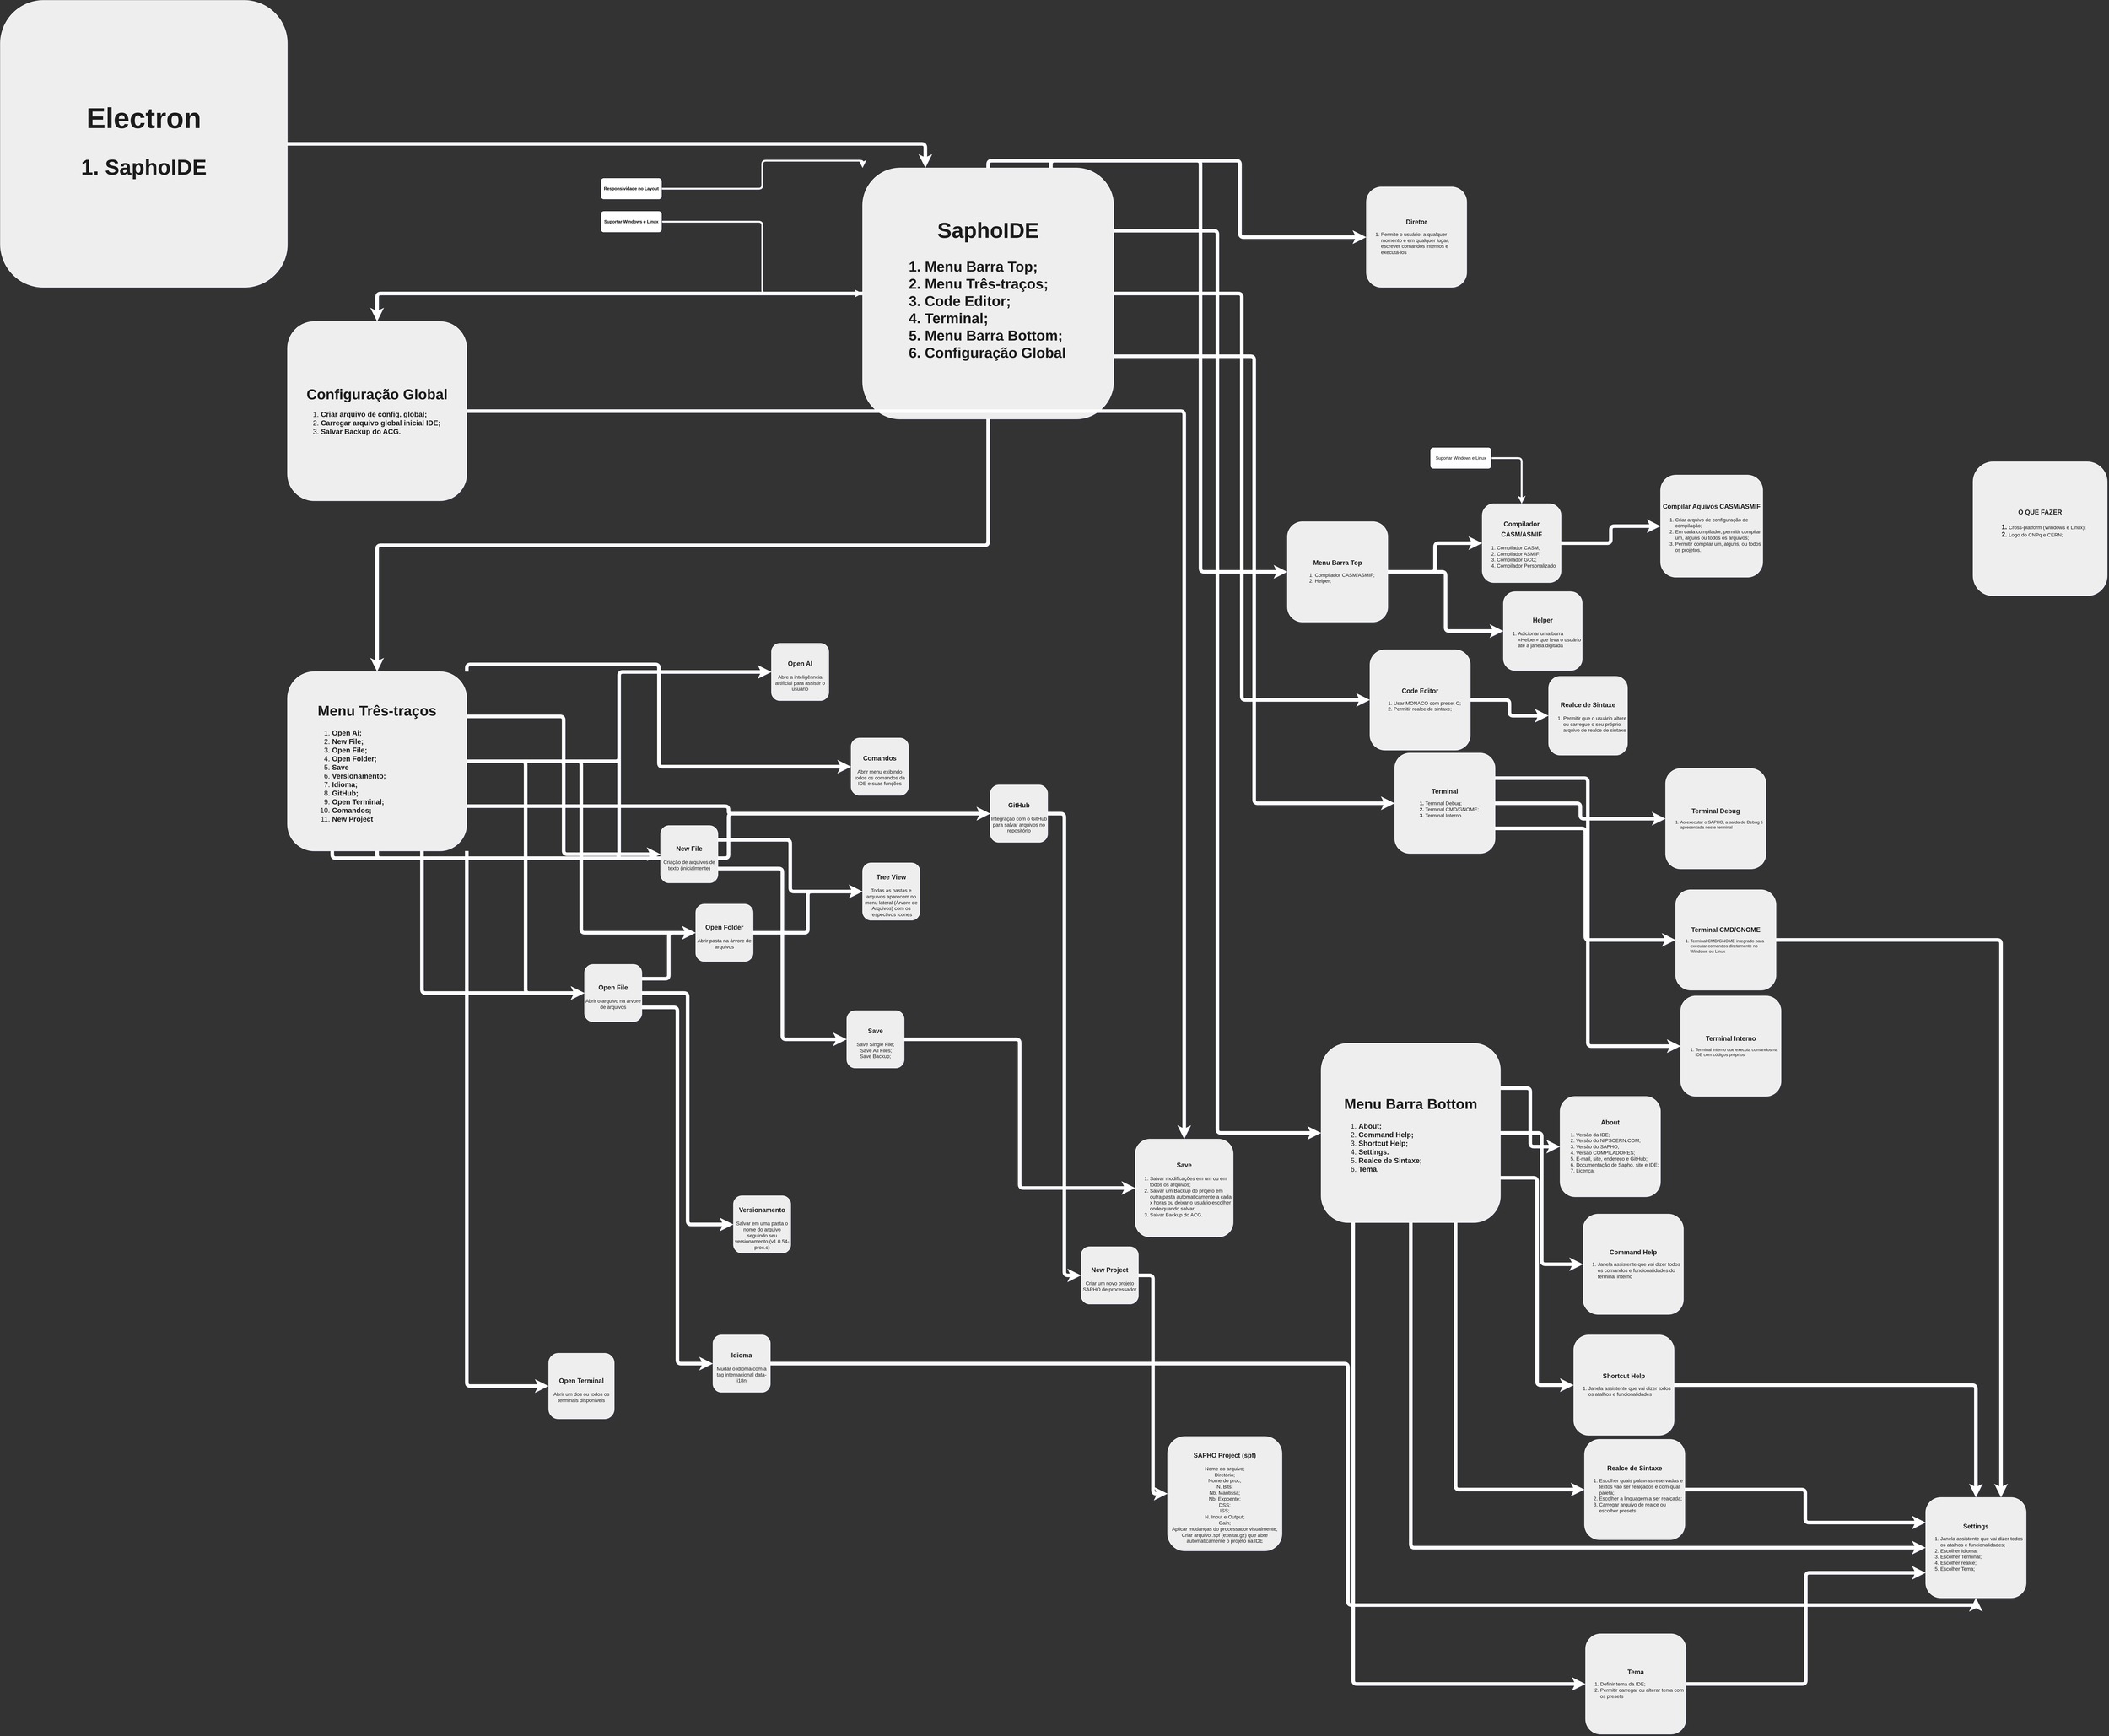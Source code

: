 <mxfile version="24.5.4" type="device">
  <diagram name="Page-1" id="b91fa0-4r-KIM6ygSlS2">
    <mxGraphModel dx="3760" dy="2920" grid="0" gridSize="10" guides="1" tooltips="1" connect="1" arrows="1" fold="1" page="1" pageScale="1" pageWidth="2000" pageHeight="2000" background="#333333" math="0" shadow="1">
      <root>
        <mxCell id="0" />
        <mxCell id="1" parent="0" />
        <mxCell id="cDjqPKhRoQ2kevbqQMxa-3" style="edgeStyle=orthogonalEdgeStyle;rounded=1;orthogonalLoop=1;jettySize=auto;html=1;exitX=1;exitY=0.5;exitDx=0;exitDy=0;entryX=0;entryY=0.5;entryDx=0;entryDy=0;strokeColor=#FFFFFF;strokeWidth=10;labelBackgroundColor=none;fontColor=default;" edge="1" parent="1" source="cDjqPKhRoQ2kevbqQMxa-1" target="cDjqPKhRoQ2kevbqQMxa-2">
          <mxGeometry relative="1" as="geometry" />
        </mxCell>
        <mxCell id="cDjqPKhRoQ2kevbqQMxa-1" value="&lt;h1 style=&quot;font-size: 40px;&quot;&gt;&lt;span style=&quot;background-color: initial;&quot;&gt;&lt;font style=&quot;font-size: 40px;&quot;&gt;Menu Três-traços&lt;/font&gt;&lt;/span&gt;&lt;/h1&gt;&lt;div style=&quot;font-size: 20px;&quot;&gt;&lt;ol&gt;&lt;li style=&quot;text-align: left;&quot;&gt;&lt;span style=&quot;background-color: initial;&quot;&gt;&lt;b&gt;Open Ai;&lt;/b&gt;&lt;/span&gt;&lt;/li&gt;&lt;li style=&quot;text-align: left;&quot;&gt;&lt;span style=&quot;background-color: initial;&quot;&gt;&lt;b&gt;New File;&lt;/b&gt;&lt;/span&gt;&lt;/li&gt;&lt;li style=&quot;text-align: left;&quot;&gt;&lt;span style=&quot;background-color: initial;&quot;&gt;&lt;b&gt;Open File;&lt;/b&gt;&lt;/span&gt;&lt;/li&gt;&lt;li style=&quot;text-align: left;&quot;&gt;&lt;span style=&quot;background-color: initial;&quot;&gt;&lt;b&gt;Open Folder;&lt;/b&gt;&lt;/span&gt;&lt;/li&gt;&lt;li style=&quot;text-align: left;&quot;&gt;&lt;span style=&quot;background-color: initial;&quot;&gt;&lt;b&gt;Save&lt;/b&gt;&lt;/span&gt;&lt;/li&gt;&lt;li style=&quot;text-align: left;&quot;&gt;&lt;span style=&quot;background-color: initial;&quot;&gt;&lt;b&gt;Versionamento;&lt;/b&gt;&lt;/span&gt;&lt;/li&gt;&lt;li style=&quot;text-align: left;&quot;&gt;&lt;span style=&quot;background-color: initial;&quot;&gt;&lt;b&gt;Idioma;&lt;/b&gt;&lt;/span&gt;&lt;/li&gt;&lt;li style=&quot;text-align: left;&quot;&gt;&lt;span style=&quot;background-color: initial;&quot;&gt;&lt;b&gt;GitHub;&lt;/b&gt;&lt;/span&gt;&lt;/li&gt;&lt;li style=&quot;text-align: left;&quot;&gt;&lt;span style=&quot;background-color: initial;&quot;&gt;&lt;b&gt;Open Terminal;&lt;/b&gt;&lt;/span&gt;&lt;/li&gt;&lt;li style=&quot;text-align: left;&quot;&gt;&lt;span style=&quot;background-color: initial;&quot;&gt;&lt;b&gt;Comandos;&lt;/b&gt;&lt;/span&gt;&lt;/li&gt;&lt;li style=&quot;text-align: left;&quot;&gt;&lt;span style=&quot;background-color: initial;&quot;&gt;&lt;b&gt;New Project&lt;/b&gt;&lt;/span&gt;&lt;/li&gt;&lt;/ol&gt;&lt;/div&gt;" style="whiteSpace=wrap;html=1;aspect=fixed;align=center;fillColor=#EEEEEE;strokeColor=#FFFFFF;labelBackgroundColor=none;fontColor=#1A1A1A;rounded=1;" vertex="1" parent="1">
          <mxGeometry x="-1033" y="-33" width="500" height="500" as="geometry" />
        </mxCell>
        <mxCell id="cDjqPKhRoQ2kevbqQMxa-8" style="edgeStyle=orthogonalEdgeStyle;rounded=1;orthogonalLoop=1;jettySize=auto;html=1;exitX=1;exitY=0.5;exitDx=0;exitDy=0;entryX=0;entryY=0.5;entryDx=0;entryDy=0;strokeColor=#FFFFFF;strokeWidth=10;labelBackgroundColor=none;fontColor=default;" edge="1" parent="1" source="cDjqPKhRoQ2kevbqQMxa-1" target="cDjqPKhRoQ2kevbqQMxa-6">
          <mxGeometry relative="1" as="geometry">
            <mxPoint x="350" y="797" as="sourcePoint" />
            <mxPoint x="520" y="547" as="targetPoint" />
          </mxGeometry>
        </mxCell>
        <mxCell id="cDjqPKhRoQ2kevbqQMxa-53" style="edgeStyle=orthogonalEdgeStyle;rounded=1;orthogonalLoop=1;jettySize=auto;html=1;exitX=1;exitY=0.5;exitDx=0;exitDy=0;entryX=0;entryY=0.5;entryDx=0;entryDy=0;strokeColor=#FFFFFF;strokeWidth=10;labelBackgroundColor=none;fontColor=default;" edge="1" parent="1" source="cDjqPKhRoQ2kevbqQMxa-13" target="cDjqPKhRoQ2kevbqQMxa-52">
          <mxGeometry relative="1" as="geometry" />
        </mxCell>
        <mxCell id="cDjqPKhRoQ2kevbqQMxa-12" style="edgeStyle=orthogonalEdgeStyle;rounded=1;orthogonalLoop=1;jettySize=auto;html=1;exitX=1;exitY=0.5;exitDx=0;exitDy=0;entryX=0;entryY=0.5;entryDx=0;entryDy=0;strokeColor=#FFFFFF;strokeWidth=10;labelBackgroundColor=none;fontColor=default;" edge="1" parent="1" source="cDjqPKhRoQ2kevbqQMxa-1" target="cDjqPKhRoQ2kevbqQMxa-11">
          <mxGeometry relative="1" as="geometry">
            <mxPoint x="360" y="802" as="sourcePoint" />
            <mxPoint x="530" y="712" as="targetPoint" />
          </mxGeometry>
        </mxCell>
        <mxCell id="cDjqPKhRoQ2kevbqQMxa-54" style="edgeStyle=orthogonalEdgeStyle;rounded=1;orthogonalLoop=1;jettySize=auto;html=1;exitX=1;exitY=0.5;exitDx=0;exitDy=0;entryX=0;entryY=0.5;entryDx=0;entryDy=0;strokeColor=#FFFFFF;strokeWidth=10;labelBackgroundColor=none;fontColor=default;" edge="1" parent="1" source="cDjqPKhRoQ2kevbqQMxa-13" target="cDjqPKhRoQ2kevbqQMxa-52">
          <mxGeometry relative="1" as="geometry">
            <mxPoint x="1156.333" y="820" as="targetPoint" />
          </mxGeometry>
        </mxCell>
        <mxCell id="cDjqPKhRoQ2kevbqQMxa-14" style="edgeStyle=orthogonalEdgeStyle;rounded=1;orthogonalLoop=1;jettySize=auto;html=1;exitX=1;exitY=0.5;exitDx=0;exitDy=0;entryX=0;entryY=0.5;entryDx=0;entryDy=0;strokeColor=#FFFFFF;strokeWidth=10;labelBackgroundColor=none;fontColor=default;" edge="1" parent="1" target="cDjqPKhRoQ2kevbqQMxa-13" source="cDjqPKhRoQ2kevbqQMxa-1">
          <mxGeometry relative="1" as="geometry">
            <mxPoint x="350" y="942" as="sourcePoint" />
            <mxPoint x="530" y="862" as="targetPoint" />
          </mxGeometry>
        </mxCell>
        <mxCell id="cDjqPKhRoQ2kevbqQMxa-15" value="&lt;h1&gt;&lt;span style=&quot;font-size: 18px;&quot;&gt;&lt;b&gt;Save&lt;/b&gt;&lt;/span&gt;&lt;/h1&gt;&lt;div style=&quot;&quot;&gt;&lt;div style=&quot;font-size: 14px;&quot;&gt;Save Single File;&lt;/div&gt;&lt;div style=&quot;font-size: 14px;&quot;&gt;&amp;nbsp;Save All Files;&lt;/div&gt;&lt;div style=&quot;font-size: 14px;&quot;&gt;Save Backup;&lt;/div&gt;&lt;/div&gt;" style="whiteSpace=wrap;html=1;aspect=fixed;fillColor=#EEEEEE;strokeColor=#FFFFFF;labelBackgroundColor=none;fontColor=#1A1A1A;rounded=1;" vertex="1" parent="1">
          <mxGeometry x="526" y="912" width="160" height="160" as="geometry" />
        </mxCell>
        <mxCell id="cDjqPKhRoQ2kevbqQMxa-16" style="edgeStyle=orthogonalEdgeStyle;rounded=1;orthogonalLoop=1;jettySize=auto;html=1;exitX=1;exitY=0.75;exitDx=0;exitDy=0;entryX=0;entryY=0.5;entryDx=0;entryDy=0;strokeColor=#FFFFFF;strokeWidth=10;labelBackgroundColor=none;fontColor=default;" edge="1" parent="1" target="cDjqPKhRoQ2kevbqQMxa-15" source="cDjqPKhRoQ2kevbqQMxa-6">
          <mxGeometry relative="1" as="geometry">
            <mxPoint x="350.0" y="807" as="sourcePoint" />
            <mxPoint x="530" y="1027" as="targetPoint" />
          </mxGeometry>
        </mxCell>
        <mxCell id="cDjqPKhRoQ2kevbqQMxa-17" value="&lt;h1&gt;&lt;span style=&quot;font-size: 18px;&quot;&gt;&lt;b&gt;Versionamento&lt;/b&gt;&lt;/span&gt;&lt;/h1&gt;&lt;div style=&quot;&quot;&gt;&lt;div style=&quot;font-size: 14px;&quot;&gt;Salvar em uma pasta o nome do arquivo seguindo seu versionamento (v1.0.54-proc.c)&lt;/div&gt;&lt;/div&gt;" style="whiteSpace=wrap;html=1;aspect=fixed;fillColor=#EEEEEE;strokeColor=#FFFFFF;labelBackgroundColor=none;fontColor=#1A1A1A;rounded=1;" vertex="1" parent="1">
          <mxGeometry x="210" y="1428" width="160" height="160" as="geometry" />
        </mxCell>
        <mxCell id="cDjqPKhRoQ2kevbqQMxa-18" style="edgeStyle=orthogonalEdgeStyle;rounded=1;orthogonalLoop=1;jettySize=auto;html=1;entryX=0;entryY=0.5;entryDx=0;entryDy=0;strokeColor=#FFFFFF;strokeWidth=10;labelBackgroundColor=none;fontColor=default;exitX=1;exitY=0.5;exitDx=0;exitDy=0;" edge="1" parent="1" target="cDjqPKhRoQ2kevbqQMxa-17" source="cDjqPKhRoQ2kevbqQMxa-11">
          <mxGeometry relative="1" as="geometry">
            <mxPoint x="116" y="852" as="sourcePoint" />
            <mxPoint x="540" y="1177" as="targetPoint" />
          </mxGeometry>
        </mxCell>
        <mxCell id="cDjqPKhRoQ2kevbqQMxa-19" value="&lt;h1&gt;&lt;b&gt;&lt;span style=&quot;font-size: 18px;&quot;&gt;Idioma&lt;/span&gt;&lt;/b&gt;&lt;/h1&gt;&lt;div style=&quot;&quot;&gt;&lt;div style=&quot;font-size: 14px;&quot;&gt;Mudar o idioma com a tag internacional data-i18n&lt;/div&gt;&lt;/div&gt;" style="whiteSpace=wrap;html=1;aspect=fixed;fillColor=#EEEEEE;strokeColor=#FFFFFF;labelBackgroundColor=none;fontColor=#1A1A1A;rounded=1;" vertex="1" parent="1">
          <mxGeometry x="153" y="1816" width="160" height="160" as="geometry" />
        </mxCell>
        <mxCell id="cDjqPKhRoQ2kevbqQMxa-20" style="edgeStyle=orthogonalEdgeStyle;rounded=1;orthogonalLoop=1;jettySize=auto;html=1;exitX=1;exitY=0.75;exitDx=0;exitDy=0;entryX=0;entryY=0.5;entryDx=0;entryDy=0;strokeColor=#FFFFFF;strokeWidth=10;labelBackgroundColor=none;fontColor=default;" edge="1" parent="1" target="cDjqPKhRoQ2kevbqQMxa-19" source="cDjqPKhRoQ2kevbqQMxa-11">
          <mxGeometry relative="1" as="geometry">
            <mxPoint x="360" y="992" as="sourcePoint" />
            <mxPoint x="550" y="1377" as="targetPoint" />
          </mxGeometry>
        </mxCell>
        <mxCell id="cDjqPKhRoQ2kevbqQMxa-22" style="edgeStyle=orthogonalEdgeStyle;rounded=1;orthogonalLoop=1;jettySize=auto;html=1;exitX=0.25;exitY=1;exitDx=0;exitDy=0;entryX=0;entryY=0.5;entryDx=0;entryDy=0;strokeColor=#FFFFFF;strokeWidth=10;labelBackgroundColor=none;fontColor=default;" edge="1" parent="1" target="cDjqPKhRoQ2kevbqQMxa-21" source="cDjqPKhRoQ2kevbqQMxa-1">
          <mxGeometry relative="1" as="geometry">
            <mxPoint x="360" y="982" as="sourcePoint" />
            <mxPoint x="560" y="1567" as="targetPoint" />
          </mxGeometry>
        </mxCell>
        <mxCell id="cDjqPKhRoQ2kevbqQMxa-23" value="&lt;h1&gt;&lt;b&gt;&lt;span style=&quot;font-size: 18px;&quot;&gt;Open Terminal&lt;/span&gt;&lt;/b&gt;&lt;/h1&gt;&lt;div style=&quot;&quot;&gt;&lt;div style=&quot;font-size: 14px;&quot;&gt;Abrir um dos ou todos os terminais disponíveis&lt;/div&gt;&lt;/div&gt;" style="whiteSpace=wrap;html=1;aspect=fixed;fillColor=#EEEEEE;strokeColor=#FFFFFF;labelBackgroundColor=none;fontColor=#1A1A1A;rounded=1;" vertex="1" parent="1">
          <mxGeometry x="-305" y="1867" width="183" height="183" as="geometry" />
        </mxCell>
        <mxCell id="cDjqPKhRoQ2kevbqQMxa-24" style="edgeStyle=orthogonalEdgeStyle;rounded=1;orthogonalLoop=1;jettySize=auto;html=1;entryX=0;entryY=0.5;entryDx=0;entryDy=0;strokeColor=#FFFFFF;strokeWidth=10;labelBackgroundColor=none;fontColor=default;exitX=1;exitY=1;exitDx=0;exitDy=0;" edge="1" parent="1" target="cDjqPKhRoQ2kevbqQMxa-23" source="cDjqPKhRoQ2kevbqQMxa-1">
          <mxGeometry relative="1" as="geometry">
            <mxPoint x="-878" y="137" as="sourcePoint" />
            <mxPoint x="550" y="1747" as="targetPoint" />
          </mxGeometry>
        </mxCell>
        <mxCell id="cDjqPKhRoQ2kevbqQMxa-25" value="&lt;h1&gt;&lt;b&gt;&lt;span style=&quot;font-size: 18px;&quot;&gt;Comandos&lt;/span&gt;&lt;/b&gt;&lt;/h1&gt;&lt;div style=&quot;&quot;&gt;&lt;div style=&quot;font-size: 14px;&quot;&gt;Abrir menu exibindo todos os comandos da IDE e suas funções&lt;/div&gt;&lt;/div&gt;" style="whiteSpace=wrap;html=1;aspect=fixed;fillColor=#EEEEEE;strokeColor=#FFFFFF;labelBackgroundColor=none;fontColor=#1A1A1A;rounded=1;" vertex="1" parent="1">
          <mxGeometry x="538" y="152" width="160" height="160" as="geometry" />
        </mxCell>
        <mxCell id="cDjqPKhRoQ2kevbqQMxa-26" style="edgeStyle=orthogonalEdgeStyle;rounded=1;orthogonalLoop=1;jettySize=auto;html=1;exitX=1;exitY=0;exitDx=0;exitDy=0;entryX=0;entryY=0.5;entryDx=0;entryDy=0;strokeColor=#FFFFFF;strokeWidth=10;labelBackgroundColor=none;fontColor=default;" edge="1" parent="1" target="cDjqPKhRoQ2kevbqQMxa-25" source="cDjqPKhRoQ2kevbqQMxa-1">
          <mxGeometry relative="1" as="geometry">
            <mxPoint x="360" y="1012" as="sourcePoint" />
            <mxPoint x="560" y="1967" as="targetPoint" />
          </mxGeometry>
        </mxCell>
        <mxCell id="cDjqPKhRoQ2kevbqQMxa-29" value="&lt;h1&gt;&lt;b&gt;&lt;span style=&quot;font-size: 18px;&quot;&gt;New Project&lt;/span&gt;&lt;/b&gt;&lt;/h1&gt;&lt;div style=&quot;&quot;&gt;&lt;div style=&quot;font-size: 14px;&quot;&gt;Criar um novo projeto SAPHO de processador&lt;/div&gt;&lt;/div&gt;" style="whiteSpace=wrap;html=1;aspect=fixed;fillColor=#EEEEEE;strokeColor=#FFFFFF;labelBackgroundColor=none;fontColor=#1A1A1A;rounded=1;" vertex="1" parent="1">
          <mxGeometry x="1179" y="1570" width="160" height="160" as="geometry" />
        </mxCell>
        <mxCell id="cDjqPKhRoQ2kevbqQMxa-30" style="edgeStyle=orthogonalEdgeStyle;rounded=1;orthogonalLoop=1;jettySize=auto;html=1;exitX=1;exitY=0.5;exitDx=0;exitDy=0;entryX=0;entryY=0.5;entryDx=0;entryDy=0;strokeColor=#FFFFFF;strokeWidth=10;labelBackgroundColor=none;fontColor=default;" edge="1" parent="1" target="cDjqPKhRoQ2kevbqQMxa-29" source="cDjqPKhRoQ2kevbqQMxa-21">
          <mxGeometry relative="1" as="geometry">
            <mxPoint x="343" y="975" as="sourcePoint" />
            <mxPoint x="553" y="2150" as="targetPoint" />
          </mxGeometry>
        </mxCell>
        <mxCell id="cDjqPKhRoQ2kevbqQMxa-31" value="&lt;div style=&quot;&quot;&gt;&lt;h1 style=&quot;&quot;&gt;&lt;span style=&quot;font-size: 18px;&quot;&gt;&lt;b&gt;SAPHO Project (spf)&lt;/b&gt;&lt;/span&gt;&lt;/h1&gt;&lt;div style=&quot;&quot;&gt;&lt;span style=&quot;font-size: 14px;&quot;&gt;Nome do arquivo;&lt;/span&gt;&lt;/div&gt;&lt;div style=&quot;&quot;&gt;&lt;span style=&quot;font-size: 14px;&quot;&gt;Diretório;&lt;/span&gt;&lt;/div&gt;&lt;div style=&quot;&quot;&gt;&lt;span style=&quot;font-size: 14px;&quot;&gt;Nome do proc;&lt;/span&gt;&lt;/div&gt;&lt;div style=&quot;&quot;&gt;&lt;span style=&quot;font-size: 14px;&quot;&gt;N. Bits;&lt;/span&gt;&lt;/div&gt;&lt;div style=&quot;&quot;&gt;&lt;span style=&quot;font-size: 14px;&quot;&gt;Nb. Mantissa;&lt;/span&gt;&lt;/div&gt;&lt;div style=&quot;&quot;&gt;&lt;span style=&quot;font-size: 14px;&quot;&gt;Nb. Expoente;&lt;/span&gt;&lt;/div&gt;&lt;div style=&quot;&quot;&gt;&lt;span style=&quot;font-size: 14px;&quot;&gt;DSS;&lt;/span&gt;&lt;/div&gt;&lt;div style=&quot;&quot;&gt;&lt;span style=&quot;font-size: 14px;&quot;&gt;ISS;&lt;/span&gt;&lt;/div&gt;&lt;div style=&quot;&quot;&gt;&lt;span style=&quot;font-size: 14px;&quot;&gt;N. Input e Output;&lt;/span&gt;&lt;/div&gt;&lt;div style=&quot;&quot;&gt;&lt;span style=&quot;font-size: 14px;&quot;&gt;Gain;&lt;/span&gt;&lt;/div&gt;&lt;div style=&quot;&quot;&gt;&lt;span style=&quot;font-size: 14px;&quot;&gt;Aplicar mudanças do processador visualmente;&lt;/span&gt;&lt;/div&gt;&lt;div style=&quot;&quot;&gt;&lt;span style=&quot;font-size: 14px;&quot;&gt;Criar arquivo .spf (exe/tar.gz) que abre automaticamente o projeto na IDE&lt;/span&gt;&lt;/div&gt;&lt;/div&gt;" style="whiteSpace=wrap;html=1;aspect=fixed;fillColor=#EEEEEE;strokeColor=#FFFFFF;labelBackgroundColor=none;fontColor=#1A1A1A;rounded=1;" vertex="1" parent="1">
          <mxGeometry x="1420" y="2099" width="319" height="319" as="geometry" />
        </mxCell>
        <mxCell id="cDjqPKhRoQ2kevbqQMxa-32" style="edgeStyle=orthogonalEdgeStyle;rounded=1;orthogonalLoop=1;jettySize=auto;html=1;exitX=1;exitY=0.5;exitDx=0;exitDy=0;entryX=0;entryY=0.5;entryDx=0;entryDy=0;strokeColor=#FFFFFF;strokeWidth=10;labelBackgroundColor=none;fontColor=default;" edge="1" parent="1" source="cDjqPKhRoQ2kevbqQMxa-29" target="cDjqPKhRoQ2kevbqQMxa-31">
          <mxGeometry relative="1" as="geometry">
            <mxPoint x="760" y="1031" as="sourcePoint" />
            <mxPoint x="963" y="2564" as="targetPoint" />
          </mxGeometry>
        </mxCell>
        <mxCell id="cDjqPKhRoQ2kevbqQMxa-52" value="&lt;div style=&quot;&quot;&gt;&lt;h1&gt;&lt;font style=&quot;font-size: 18px;&quot;&gt;&lt;b&gt;Tree View&lt;/b&gt;&lt;/font&gt;&lt;/h1&gt;&lt;font style=&quot;font-size: 14px;&quot;&gt;Todas as pastas e arquivos aparecem no menu lateral (Árvore de Arquivos) com os respectivos ícones&lt;/font&gt;&lt;/div&gt;" style="whiteSpace=wrap;html=1;aspect=fixed;fillColor=#EEEEEE;strokeColor=#FFFFFF;labelBackgroundColor=none;fontColor=#1A1A1A;rounded=1;" vertex="1" parent="1">
          <mxGeometry x="570" y="500" width="160" height="160" as="geometry" />
        </mxCell>
        <mxCell id="cDjqPKhRoQ2kevbqQMxa-55" style="edgeStyle=orthogonalEdgeStyle;rounded=1;orthogonalLoop=1;jettySize=auto;html=1;exitX=1;exitY=0.25;exitDx=0;exitDy=0;entryX=0;entryY=0.5;entryDx=0;entryDy=0;strokeColor=#FFFFFF;strokeWidth=10;labelBackgroundColor=none;fontColor=default;" edge="1" parent="1" source="cDjqPKhRoQ2kevbqQMxa-6" target="cDjqPKhRoQ2kevbqQMxa-52">
          <mxGeometry relative="1" as="geometry">
            <mxPoint x="715" y="887" as="sourcePoint" />
            <mxPoint x="1185" y="758" as="targetPoint" />
          </mxGeometry>
        </mxCell>
        <mxCell id="cDjqPKhRoQ2kevbqQMxa-59" value="&lt;h1 style=&quot;font-size: 18px;&quot;&gt;&lt;span style=&quot;background-color: initial;&quot;&gt;&lt;font style=&quot;font-size: 18px;&quot;&gt;Menu Barra Top&lt;/font&gt;&lt;/span&gt;&lt;/h1&gt;&lt;div style=&quot;font-size: 14px;&quot;&gt;&lt;ol&gt;&lt;li style=&quot;text-align: left;&quot;&gt;Compilador CASM/&lt;span style=&quot;background-color: initial;&quot;&gt;ASMIF;&lt;/span&gt;&lt;/li&gt;&lt;li style=&quot;text-align: left;&quot;&gt;Helper;&lt;/li&gt;&lt;/ol&gt;&lt;/div&gt;" style="whiteSpace=wrap;html=1;aspect=fixed;align=center;fillColor=#EEEEEE;strokeColor=#FFFFFF;labelBackgroundColor=none;fontColor=#1A1A1A;rounded=1;" vertex="1" parent="1">
          <mxGeometry x="1754" y="-451" width="280" height="280" as="geometry" />
        </mxCell>
        <mxCell id="cDjqPKhRoQ2kevbqQMxa-60" style="edgeStyle=orthogonalEdgeStyle;rounded=1;orthogonalLoop=1;jettySize=auto;html=1;exitX=1;exitY=0.5;exitDx=0;exitDy=0;entryX=0;entryY=0.5;entryDx=0;entryDy=0;strokeColor=#FFFFFF;strokeWidth=10;labelBackgroundColor=none;fontColor=default;" edge="1" parent="1" source="cDjqPKhRoQ2kevbqQMxa-15" target="cDjqPKhRoQ2kevbqQMxa-61">
          <mxGeometry relative="1" as="geometry">
            <mxPoint x="855" y="1160" as="sourcePoint" />
            <mxPoint x="1045" y="1570" as="targetPoint" />
          </mxGeometry>
        </mxCell>
        <mxCell id="cDjqPKhRoQ2kevbqQMxa-61" value="&lt;h1&gt;&lt;span style=&quot;font-size: 18px;&quot;&gt;&lt;b&gt;Save&lt;/b&gt;&lt;/span&gt;&lt;/h1&gt;&lt;div style=&quot;&quot;&gt;&lt;div style=&quot;text-align: left; font-size: 14px;&quot;&gt;&lt;ol&gt;&lt;li&gt;Salvar modificações em um ou em todos os arquivos;&lt;/li&gt;&lt;li&gt;Salvar um Backup do projeto em outra pasta automaticamente a cada x horas ou deixar o usuário escolher onde/quando salvar;&lt;/li&gt;&lt;li&gt;Salvar Backup do ACG.&lt;/li&gt;&lt;/ol&gt;&lt;/div&gt;&lt;/div&gt;" style="whiteSpace=wrap;html=1;aspect=fixed;fillColor=#EEEEEE;strokeColor=#FFFFFF;labelBackgroundColor=none;fontColor=#1A1A1A;rounded=1;" vertex="1" parent="1">
          <mxGeometry x="1330" y="1270" width="273" height="273" as="geometry" />
        </mxCell>
        <mxCell id="cDjqPKhRoQ2kevbqQMxa-62" value="&lt;h1 style=&quot;&quot;&gt;&lt;span style=&quot;background-color: initial; font-size: 18px;&quot;&gt;O QUE FAZER&lt;br&gt;&lt;div style=&quot;text-align: left;&quot;&gt;&lt;ol&gt;&lt;li&gt;&lt;span style=&quot;font-size: 14px; font-weight: 400; background-color: initial;&quot;&gt;Cross-platform (Windows e Linux);&lt;/span&gt;&lt;/li&gt;&lt;li&gt;&lt;span style=&quot;font-size: 14px; font-weight: 400; background-color: initial;&quot;&gt;Logo do CNPq e CERN;&lt;/span&gt;&lt;/li&gt;&lt;/ol&gt;&lt;/div&gt;&lt;/span&gt;&lt;/h1&gt;&lt;div style=&quot;text-align: left;&quot;&gt;&lt;span style=&quot;font-size: 14px; font-weight: 400;&quot;&gt;&lt;br&gt;&lt;/span&gt;&lt;/div&gt;&lt;div&gt;&lt;span style=&quot;font-size: 14px; font-weight: 400;&quot;&gt;&lt;br&gt;&lt;/span&gt;&lt;/div&gt;" style="whiteSpace=wrap;html=1;aspect=fixed;align=center;fillColor=#EEEEEE;strokeColor=#FFFFFF;labelBackgroundColor=none;fontColor=#1A1A1A;rounded=1;" vertex="1" parent="1">
          <mxGeometry x="3665" y="-618" width="374" height="374" as="geometry" />
        </mxCell>
        <mxCell id="cDjqPKhRoQ2kevbqQMxa-64" value="&lt;h1 style=&quot;&quot;&gt;&lt;font style=&quot;font-size: 60px;&quot;&gt;SaphoIDE&lt;/font&gt;&lt;/h1&gt;&lt;h2 style=&quot;font-size: 14px;&quot;&gt;&lt;div style=&quot;text-align: left; font-size: 40px;&quot;&gt;&lt;ol&gt;&lt;li&gt;&lt;span style=&quot;background-color: initial;&quot;&gt;Menu Barra Top;&lt;/span&gt;&lt;/li&gt;&lt;li&gt;&lt;span style=&quot;background-color: initial;&quot;&gt;Menu Três-traços;&lt;/span&gt;&lt;/li&gt;&lt;li&gt;&lt;span style=&quot;background-color: initial;&quot;&gt;Code Editor;&lt;/span&gt;&lt;/li&gt;&lt;li&gt;&lt;span style=&quot;background-color: initial;&quot;&gt;Terminal;&lt;/span&gt;&lt;/li&gt;&lt;li&gt;&lt;span style=&quot;background-color: initial;&quot;&gt;Menu Barra Bottom;&lt;/span&gt;&lt;/li&gt;&lt;li&gt;&lt;span style=&quot;background-color: initial;&quot;&gt;Configuração Globa&lt;/span&gt;&lt;span style=&quot;background-color: initial;&quot;&gt;l&lt;/span&gt;&lt;/li&gt;&lt;/ol&gt;&lt;/div&gt;&lt;/h2&gt;" style="whiteSpace=wrap;html=1;aspect=fixed;align=center;fillColor=#EEEEEE;strokeColor=#FFFFFF;labelBackgroundColor=none;fontColor=#1A1A1A;rounded=1;" vertex="1" parent="1">
          <mxGeometry x="570" y="-1437" width="700" height="700" as="geometry" />
        </mxCell>
        <mxCell id="cDjqPKhRoQ2kevbqQMxa-65" style="edgeStyle=orthogonalEdgeStyle;rounded=1;orthogonalLoop=1;jettySize=auto;html=1;exitX=0.5;exitY=1;exitDx=0;exitDy=0;strokeColor=#FFFFFF;strokeWidth=10;labelBackgroundColor=none;fontColor=default;entryX=0.5;entryY=0;entryDx=0;entryDy=0;" edge="1" parent="1" source="cDjqPKhRoQ2kevbqQMxa-64" target="cDjqPKhRoQ2kevbqQMxa-1">
          <mxGeometry relative="1" as="geometry">
            <mxPoint x="177" y="629.43" as="sourcePoint" />
            <mxPoint x="442" y="452" as="targetPoint" />
          </mxGeometry>
        </mxCell>
        <mxCell id="cDjqPKhRoQ2kevbqQMxa-66" style="edgeStyle=orthogonalEdgeStyle;rounded=1;orthogonalLoop=1;jettySize=auto;html=1;exitX=0.75;exitY=0;exitDx=0;exitDy=0;strokeColor=#FFFFFF;strokeWidth=10;labelBackgroundColor=none;fontColor=default;entryX=0;entryY=0.5;entryDx=0;entryDy=0;" edge="1" parent="1" source="cDjqPKhRoQ2kevbqQMxa-64" target="cDjqPKhRoQ2kevbqQMxa-59">
          <mxGeometry relative="1" as="geometry">
            <mxPoint x="778" y="190" as="sourcePoint" />
            <mxPoint x="588" y="487" as="targetPoint" />
          </mxGeometry>
        </mxCell>
        <mxCell id="cDjqPKhRoQ2kevbqQMxa-67" value="&lt;h1 style=&quot;font-size: 18px;&quot;&gt;Code Editor&lt;/h1&gt;&lt;div style=&quot;text-align: left; font-size: 14px;&quot;&gt;&lt;ol&gt;&lt;li&gt;Usar MONACO com preset C;&lt;/li&gt;&lt;li&gt;Permitir realce de sintaxe;&lt;/li&gt;&lt;/ol&gt;&lt;/div&gt;" style="whiteSpace=wrap;html=1;aspect=fixed;align=center;fillColor=#EEEEEE;strokeColor=#FFFFFF;labelBackgroundColor=none;fontColor=#1A1A1A;rounded=1;" vertex="1" parent="1">
          <mxGeometry x="1984" y="-94" width="280" height="280" as="geometry" />
        </mxCell>
        <mxCell id="cDjqPKhRoQ2kevbqQMxa-68" value="&lt;h1 style=&quot;font-size: 18px;&quot;&gt;Terminal&lt;/h1&gt;&lt;h2 style=&quot;text-align: left; font-size: 14px;&quot;&gt;&lt;ol&gt;&lt;li&gt;&lt;span style=&quot;font-weight: normal;&quot;&gt;Terminal Debug;&lt;/span&gt;&lt;/li&gt;&lt;li&gt;&lt;span style=&quot;font-weight: normal;&quot;&gt;Terminal CMD/GNOME;&lt;/span&gt;&lt;/li&gt;&lt;li&gt;&lt;span style=&quot;font-weight: normal;&quot;&gt;Terminal Interno.&lt;/span&gt;&lt;/li&gt;&lt;/ol&gt;&lt;/h2&gt;" style="whiteSpace=wrap;html=1;aspect=fixed;align=center;fillColor=#EEEEEE;strokeColor=#FFFFFF;labelBackgroundColor=none;fontColor=#1A1A1A;rounded=1;" vertex="1" parent="1">
          <mxGeometry x="2053" y="194" width="280" height="280" as="geometry" />
        </mxCell>
        <mxCell id="cDjqPKhRoQ2kevbqQMxa-69" value="&lt;h1 style=&quot;font-size: 40px;&quot;&gt;&lt;font style=&quot;font-size: 40px;&quot;&gt;Menu Barra Bottom&lt;/font&gt;&lt;/h1&gt;&lt;div style=&quot;font-size: 20px;&quot;&gt;&lt;div style=&quot;text-align: left;&quot;&gt;&lt;ol&gt;&lt;li&gt;&lt;span style=&quot;background-color: initial;&quot;&gt;&lt;b&gt;About;&lt;/b&gt;&lt;/span&gt;&lt;/li&gt;&lt;li&gt;&lt;span style=&quot;background-color: initial;&quot;&gt;&lt;b&gt;Command Help;&lt;/b&gt;&lt;/span&gt;&lt;/li&gt;&lt;li&gt;&lt;span style=&quot;background-color: initial;&quot;&gt;&lt;b&gt;Shortcut Help;&lt;/b&gt;&lt;/span&gt;&lt;/li&gt;&lt;li&gt;&lt;span style=&quot;background-color: initial;&quot;&gt;&lt;b&gt;Settings.&lt;/b&gt;&lt;/span&gt;&lt;/li&gt;&lt;li&gt;&lt;span style=&quot;background-color: initial;&quot;&gt;&lt;b&gt;Realce de Sintaxe;&lt;/b&gt;&lt;/span&gt;&lt;/li&gt;&lt;li&gt;&lt;span style=&quot;background-color: initial;&quot;&gt;&lt;b&gt;Tema.&lt;/b&gt;&lt;/span&gt;&lt;/li&gt;&lt;/ol&gt;&lt;/div&gt;&lt;/div&gt;" style="whiteSpace=wrap;html=1;aspect=fixed;align=center;fillColor=#EEEEEE;strokeColor=#FFFFFF;labelBackgroundColor=none;fontColor=#1A1A1A;rounded=1;" vertex="1" parent="1">
          <mxGeometry x="1848" y="1003" width="500" height="500" as="geometry" />
        </mxCell>
        <mxCell id="cDjqPKhRoQ2kevbqQMxa-70" value="&lt;h1 style=&quot;font-size: 80px;&quot;&gt;&lt;font style=&quot;font-size: 80px;&quot;&gt;Electron&lt;/font&gt;&lt;/h1&gt;&lt;div style=&quot;text-align: left; font-size: 60px;&quot;&gt;&lt;b style=&quot;&quot;&gt;&lt;font style=&quot;font-size: 60px;&quot;&gt;&lt;font style=&quot;font-size: 60px;&quot;&gt;1. &lt;/font&gt;&lt;font style=&quot;font-size: 60px;&quot;&gt;SaphoIDE&lt;/font&gt;&lt;/font&gt;&lt;/b&gt;&lt;/div&gt;&lt;div style=&quot;text-align: left; font-size: 60px;&quot;&gt;&lt;font style=&quot;font-size: 60px;&quot;&gt;&lt;br&gt;&lt;/font&gt;&lt;/div&gt;" style="whiteSpace=wrap;html=1;aspect=fixed;align=center;fillColor=#EEEEEE;strokeColor=#FFFFFF;labelBackgroundColor=none;fontColor=#1A1A1A;rounded=1;" vertex="1" parent="1">
          <mxGeometry x="-1833" y="-1904" width="800" height="800" as="geometry" />
        </mxCell>
        <mxCell id="cDjqPKhRoQ2kevbqQMxa-71" style="edgeStyle=orthogonalEdgeStyle;rounded=1;orthogonalLoop=1;jettySize=auto;html=1;strokeColor=#FFFFFF;strokeWidth=10;labelBackgroundColor=none;fontColor=default;entryX=0;entryY=0.5;entryDx=0;entryDy=0;exitX=1;exitY=0.5;exitDx=0;exitDy=0;" edge="1" parent="1" source="cDjqPKhRoQ2kevbqQMxa-64" target="cDjqPKhRoQ2kevbqQMxa-67">
          <mxGeometry relative="1" as="geometry">
            <mxPoint x="655" y="-234" as="sourcePoint" />
            <mxPoint x="746" y="272" as="targetPoint" />
          </mxGeometry>
        </mxCell>
        <mxCell id="cDjqPKhRoQ2kevbqQMxa-72" style="edgeStyle=orthogonalEdgeStyle;rounded=1;orthogonalLoop=1;jettySize=auto;html=1;exitX=1;exitY=0.75;exitDx=0;exitDy=0;strokeColor=#FFFFFF;strokeWidth=10;labelBackgroundColor=none;fontColor=default;entryX=0;entryY=0.5;entryDx=0;entryDy=0;" edge="1" parent="1" source="cDjqPKhRoQ2kevbqQMxa-64" target="cDjqPKhRoQ2kevbqQMxa-68">
          <mxGeometry relative="1" as="geometry">
            <mxPoint x="626" y="243" as="sourcePoint" />
            <mxPoint x="1142" y="480" as="targetPoint" />
          </mxGeometry>
        </mxCell>
        <mxCell id="cDjqPKhRoQ2kevbqQMxa-73" style="edgeStyle=orthogonalEdgeStyle;rounded=1;orthogonalLoop=1;jettySize=auto;html=1;exitX=1;exitY=0.25;exitDx=0;exitDy=0;strokeColor=#FFFFFF;strokeWidth=10;labelBackgroundColor=none;fontColor=default;entryX=0;entryY=0.5;entryDx=0;entryDy=0;" edge="1" parent="1" source="cDjqPKhRoQ2kevbqQMxa-64" target="cDjqPKhRoQ2kevbqQMxa-69">
          <mxGeometry relative="1" as="geometry">
            <mxPoint x="626" y="243" as="sourcePoint" />
            <mxPoint x="1436" y="793" as="targetPoint" />
          </mxGeometry>
        </mxCell>
        <mxCell id="cDjqPKhRoQ2kevbqQMxa-74" style="edgeStyle=orthogonalEdgeStyle;rounded=1;orthogonalLoop=1;jettySize=auto;html=1;exitX=1;exitY=0.5;exitDx=0;exitDy=0;strokeColor=#FFFFFF;strokeWidth=10;labelBackgroundColor=none;fontColor=default;entryX=0.25;entryY=0;entryDx=0;entryDy=0;" edge="1" parent="1" source="cDjqPKhRoQ2kevbqQMxa-70" target="cDjqPKhRoQ2kevbqQMxa-64">
          <mxGeometry relative="1" as="geometry">
            <mxPoint x="-241" y="-637" as="sourcePoint" />
            <mxPoint x="979" y="-644" as="targetPoint" />
          </mxGeometry>
        </mxCell>
        <mxCell id="cDjqPKhRoQ2kevbqQMxa-75" value="" style="edgeStyle=orthogonalEdgeStyle;rounded=1;orthogonalLoop=1;jettySize=auto;html=1;exitX=1;exitY=0.5;exitDx=0;exitDy=0;entryX=0;entryY=0.5;entryDx=0;entryDy=0;strokeColor=#FFFFFF;strokeWidth=10;labelBackgroundColor=none;fontColor=default;" edge="1" parent="1" source="cDjqPKhRoQ2kevbqQMxa-1" target="cDjqPKhRoQ2kevbqQMxa-2">
          <mxGeometry relative="1" as="geometry">
            <mxPoint x="-737" y="252" as="sourcePoint" />
            <mxPoint x="1404" y="2465" as="targetPoint" />
          </mxGeometry>
        </mxCell>
        <mxCell id="cDjqPKhRoQ2kevbqQMxa-76" value="" style="edgeStyle=orthogonalEdgeStyle;rounded=1;orthogonalLoop=1;jettySize=auto;html=1;exitX=1;exitY=0.5;exitDx=0;exitDy=0;entryX=0;entryY=0.5;entryDx=0;entryDy=0;strokeColor=#FFFFFF;strokeWidth=10;labelBackgroundColor=none;fontColor=default;" edge="1" parent="1" source="cDjqPKhRoQ2kevbqQMxa-1" target="cDjqPKhRoQ2kevbqQMxa-11">
          <mxGeometry relative="1" as="geometry">
            <mxPoint x="-737" y="252" as="sourcePoint" />
            <mxPoint x="745" y="1467" as="targetPoint" />
          </mxGeometry>
        </mxCell>
        <mxCell id="cDjqPKhRoQ2kevbqQMxa-77" value="" style="edgeStyle=orthogonalEdgeStyle;rounded=1;orthogonalLoop=1;jettySize=auto;html=1;exitX=0.5;exitY=1;exitDx=0;exitDy=0;entryX=0;entryY=0.5;entryDx=0;entryDy=0;strokeColor=#FFFFFF;strokeWidth=10;labelBackgroundColor=none;fontColor=default;" edge="1" parent="1" source="cDjqPKhRoQ2kevbqQMxa-1" target="cDjqPKhRoQ2kevbqQMxa-2">
          <mxGeometry relative="1" as="geometry">
            <mxPoint x="-737" y="252" as="sourcePoint" />
            <mxPoint x="1270" y="2262" as="targetPoint" />
          </mxGeometry>
        </mxCell>
        <mxCell id="cDjqPKhRoQ2kevbqQMxa-2" value="&lt;h1&gt;&lt;font style=&quot;font-size: 18px;&quot;&gt;&lt;b&gt;Open AI&lt;/b&gt;&lt;/font&gt;&lt;/h1&gt;&lt;div style=&quot;&quot;&gt;&lt;font style=&quot;font-size: 14px;&quot;&gt;Abre a inteligênncia artificial para assistir o usuário&lt;/font&gt;&lt;/div&gt;" style="whiteSpace=wrap;html=1;aspect=fixed;fillColor=#EEEEEE;strokeColor=#FFFFFF;labelBackgroundColor=none;fontColor=#1A1A1A;rounded=1;" vertex="1" parent="1">
          <mxGeometry x="316" y="-112" width="160" height="160" as="geometry" />
        </mxCell>
        <mxCell id="cDjqPKhRoQ2kevbqQMxa-78" value="" style="edgeStyle=orthogonalEdgeStyle;rounded=1;orthogonalLoop=1;jettySize=auto;html=1;exitX=1;exitY=0.25;exitDx=0;exitDy=0;entryX=0;entryY=0.5;entryDx=0;entryDy=0;strokeColor=#FFFFFF;strokeWidth=10;labelBackgroundColor=none;fontColor=default;" edge="1" parent="1" source="cDjqPKhRoQ2kevbqQMxa-1" target="cDjqPKhRoQ2kevbqQMxa-6">
          <mxGeometry relative="1" as="geometry">
            <mxPoint x="-737" y="252" as="sourcePoint" />
            <mxPoint x="620" y="1266" as="targetPoint" />
          </mxGeometry>
        </mxCell>
        <mxCell id="cDjqPKhRoQ2kevbqQMxa-6" value="&lt;h1&gt;&lt;font style=&quot;font-size: 18px;&quot;&gt;&lt;b&gt;New File&lt;/b&gt;&lt;/font&gt;&lt;/h1&gt;&lt;div style=&quot;&quot;&gt;&lt;font style=&quot;font-size: 14px;&quot;&gt;Criação de arquivos de texto (inicialmente)&lt;/font&gt;&lt;/div&gt;" style="whiteSpace=wrap;html=1;aspect=fixed;fillColor=#EEEEEE;strokeColor=#FFFFFF;labelBackgroundColor=none;fontColor=#1A1A1A;rounded=1;" vertex="1" parent="1">
          <mxGeometry x="7" y="396" width="160" height="160" as="geometry" />
        </mxCell>
        <mxCell id="cDjqPKhRoQ2kevbqQMxa-79" value="" style="edgeStyle=orthogonalEdgeStyle;rounded=1;orthogonalLoop=1;jettySize=auto;html=1;exitX=0.75;exitY=1;exitDx=0;exitDy=0;entryX=0;entryY=0.5;entryDx=0;entryDy=0;strokeColor=#FFFFFF;strokeWidth=10;labelBackgroundColor=none;fontColor=default;" edge="1" parent="1" source="cDjqPKhRoQ2kevbqQMxa-1" target="cDjqPKhRoQ2kevbqQMxa-11">
          <mxGeometry relative="1" as="geometry">
            <mxPoint x="-737" y="252" as="sourcePoint" />
            <mxPoint x="880" y="1657" as="targetPoint" />
          </mxGeometry>
        </mxCell>
        <mxCell id="cDjqPKhRoQ2kevbqQMxa-11" value="&lt;h1&gt;&lt;font style=&quot;font-size: 18px;&quot;&gt;&lt;b&gt;Open File&lt;/b&gt;&lt;/font&gt;&lt;/h1&gt;&lt;div&gt;&lt;div style=&quot;&quot;&gt;&lt;font style=&quot;font-size: 14px;&quot;&gt;Abrir o arquivo na árvore de arquivos&lt;/font&gt;&lt;/div&gt;&lt;/div&gt;" style="whiteSpace=wrap;html=1;aspect=fixed;fillColor=#EEEEEE;strokeColor=#FFFFFF;labelBackgroundColor=none;fontColor=#1A1A1A;rounded=1;" vertex="1" parent="1">
          <mxGeometry x="-205" y="783" width="160" height="160" as="geometry" />
        </mxCell>
        <mxCell id="cDjqPKhRoQ2kevbqQMxa-80" value="" style="edgeStyle=orthogonalEdgeStyle;rounded=1;orthogonalLoop=1;jettySize=auto;html=1;exitX=1;exitY=0.75;exitDx=0;exitDy=0;entryX=0;entryY=0.5;entryDx=0;entryDy=0;strokeColor=#FFFFFF;strokeWidth=10;labelBackgroundColor=none;fontColor=default;" edge="1" parent="1" source="cDjqPKhRoQ2kevbqQMxa-1" target="cDjqPKhRoQ2kevbqQMxa-21">
          <mxGeometry relative="1" as="geometry">
            <mxPoint x="-27" y="252" as="sourcePoint" />
            <mxPoint x="1404" y="2465" as="targetPoint" />
          </mxGeometry>
        </mxCell>
        <mxCell id="cDjqPKhRoQ2kevbqQMxa-21" value="&lt;h1&gt;&lt;span style=&quot;font-size: 18px;&quot;&gt;&lt;b&gt;GitHub&lt;/b&gt;&lt;/span&gt;&lt;/h1&gt;&lt;div style=&quot;&quot;&gt;&lt;div style=&quot;font-size: 14px;&quot;&gt;Integração com o GitHub para salvar arquivos no repositório&lt;/div&gt;&lt;/div&gt;" style="whiteSpace=wrap;html=1;aspect=fixed;fillColor=#EEEEEE;strokeColor=#FFFFFF;labelBackgroundColor=none;fontColor=#1A1A1A;rounded=1;" vertex="1" parent="1">
          <mxGeometry x="926" y="283" width="160" height="160" as="geometry" />
        </mxCell>
        <mxCell id="cDjqPKhRoQ2kevbqQMxa-81" value="" style="edgeStyle=orthogonalEdgeStyle;rounded=1;orthogonalLoop=1;jettySize=auto;html=1;exitX=1;exitY=0.25;exitDx=0;exitDy=0;entryX=0;entryY=0.5;entryDx=0;entryDy=0;strokeColor=#FFFFFF;strokeWidth=10;labelBackgroundColor=none;fontColor=default;" edge="1" parent="1" source="cDjqPKhRoQ2kevbqQMxa-11" target="cDjqPKhRoQ2kevbqQMxa-13">
          <mxGeometry relative="1" as="geometry">
            <mxPoint x="177" y="755" as="sourcePoint" />
            <mxPoint x="846" y="517" as="targetPoint" />
          </mxGeometry>
        </mxCell>
        <mxCell id="cDjqPKhRoQ2kevbqQMxa-13" value="&lt;h1&gt;&lt;font style=&quot;font-size: 18px;&quot;&gt;&lt;b&gt;Open Folder&lt;/b&gt;&lt;/font&gt;&lt;/h1&gt;&lt;div style=&quot;&quot;&gt;&lt;font style=&quot;font-size: 14px;&quot;&gt;Abrir pasta na árvore de arquivos&lt;/font&gt;&lt;/div&gt;" style="whiteSpace=wrap;html=1;aspect=fixed;fillColor=#EEEEEE;strokeColor=#FFFFFF;labelBackgroundColor=none;fontColor=#1A1A1A;rounded=1;" vertex="1" parent="1">
          <mxGeometry x="105" y="615" width="160" height="160" as="geometry" />
        </mxCell>
        <mxCell id="cDjqPKhRoQ2kevbqQMxa-82" value="&lt;h1&gt;&lt;b&gt;&lt;span style=&quot;font-size: 18px;&quot;&gt;Compilador CASM/ASMIF&lt;/span&gt;&lt;/b&gt;&lt;/h1&gt;&lt;div style=&quot;text-align: left; font-size: 14px;&quot;&gt;&lt;ol&gt;&lt;li&gt;Compilador CASM;&lt;/li&gt;&lt;li&gt;Compilador ASMIF;&lt;/li&gt;&lt;li&gt;Compilador GCC;&lt;/li&gt;&lt;li&gt;Compilador Personalizado&lt;/li&gt;&lt;/ol&gt;&lt;/div&gt;" style="whiteSpace=wrap;html=1;aspect=fixed;fillColor=#EEEEEE;strokeColor=#FFFFFF;labelBackgroundColor=none;fontColor=#1A1A1A;rounded=1;" vertex="1" parent="1">
          <mxGeometry x="2297" y="-501" width="220" height="220" as="geometry" />
        </mxCell>
        <mxCell id="cDjqPKhRoQ2kevbqQMxa-83" value="" style="edgeStyle=orthogonalEdgeStyle;rounded=1;orthogonalLoop=1;jettySize=auto;html=1;exitX=1;exitY=0.5;exitDx=0;exitDy=0;entryX=0;entryY=0.5;entryDx=0;entryDy=0;strokeColor=#FFFFFF;strokeWidth=10;labelBackgroundColor=none;fontColor=default;" edge="1" parent="1" source="cDjqPKhRoQ2kevbqQMxa-59" target="cDjqPKhRoQ2kevbqQMxa-82">
          <mxGeometry relative="1" as="geometry">
            <mxPoint x="1084" y="162" as="sourcePoint" />
            <mxPoint x="2884" y="513" as="targetPoint" />
          </mxGeometry>
        </mxCell>
        <mxCell id="cDjqPKhRoQ2kevbqQMxa-88" style="edgeStyle=orthogonalEdgeStyle;rounded=1;orthogonalLoop=1;jettySize=auto;html=1;exitX=1;exitY=0.5;exitDx=0;exitDy=0;entryX=0;entryY=0.5;entryDx=0;entryDy=0;fontSize=5;strokeWidth=5;fillColor=#f5f5f5;strokeColor=#FFFFFF;shadow=0;curved=0;" edge="1" parent="1" source="cDjqPKhRoQ2kevbqQMxa-87" target="cDjqPKhRoQ2kevbqQMxa-64">
          <mxGeometry relative="1" as="geometry" />
        </mxCell>
        <mxCell id="cDjqPKhRoQ2kevbqQMxa-87" value="&lt;b&gt;Suportar Windows e Linux&lt;/b&gt;" style="rounded=1;whiteSpace=wrap;html=1;" vertex="1" parent="1">
          <mxGeometry x="-160" y="-1317" width="171" height="60" as="geometry" />
        </mxCell>
        <mxCell id="cDjqPKhRoQ2kevbqQMxa-89" style="edgeStyle=orthogonalEdgeStyle;rounded=1;orthogonalLoop=1;jettySize=auto;html=1;exitX=1;exitY=0.5;exitDx=0;exitDy=0;entryX=0.5;entryY=0;entryDx=0;entryDy=0;fontSize=5;strokeWidth=5;fillColor=#f5f5f5;strokeColor=#FFFFFF;shadow=0;curved=0;" edge="1" parent="1" source="cDjqPKhRoQ2kevbqQMxa-90" target="cDjqPKhRoQ2kevbqQMxa-82">
          <mxGeometry relative="1" as="geometry">
            <mxPoint x="2447" y="-530" as="targetPoint" />
          </mxGeometry>
        </mxCell>
        <mxCell id="cDjqPKhRoQ2kevbqQMxa-90" value="Suportar Windows e Linux" style="rounded=1;whiteSpace=wrap;html=1;" vertex="1" parent="1">
          <mxGeometry x="2152" y="-658" width="171" height="60" as="geometry" />
        </mxCell>
        <mxCell id="cDjqPKhRoQ2kevbqQMxa-92" value="&lt;h1&gt;&lt;span style=&quot;font-size: 18px;&quot;&gt;Helper&lt;/span&gt;&lt;/h1&gt;&lt;div style=&quot;text-align: left; font-size: 14px;&quot;&gt;&lt;ol&gt;&lt;li&gt;Adicionar uma barra «Helper» que leva o usuário até a janela digitada&lt;/li&gt;&lt;/ol&gt;&lt;/div&gt;" style="whiteSpace=wrap;html=1;aspect=fixed;fillColor=#EEEEEE;strokeColor=#FFFFFF;labelBackgroundColor=none;fontColor=#1A1A1A;rounded=1;" vertex="1" parent="1">
          <mxGeometry x="2356" y="-256" width="220" height="220" as="geometry" />
        </mxCell>
        <mxCell id="cDjqPKhRoQ2kevbqQMxa-93" value="" style="edgeStyle=orthogonalEdgeStyle;rounded=1;orthogonalLoop=1;jettySize=auto;html=1;exitX=1;exitY=0.5;exitDx=0;exitDy=0;entryX=0;entryY=0.5;entryDx=0;entryDy=0;strokeColor=#FFFFFF;strokeWidth=10;labelBackgroundColor=none;fontColor=default;" edge="1" parent="1" source="cDjqPKhRoQ2kevbqQMxa-59" target="cDjqPKhRoQ2kevbqQMxa-92">
          <mxGeometry relative="1" as="geometry">
            <mxPoint x="2038" y="-324" as="sourcePoint" />
            <mxPoint x="2307" y="-381" as="targetPoint" />
          </mxGeometry>
        </mxCell>
        <mxCell id="cDjqPKhRoQ2kevbqQMxa-94" value="&lt;h1 style=&quot;font-size: 18px;&quot;&gt;Diretor&lt;/h1&gt;&lt;div style=&quot;font-size: 14px;&quot;&gt;&lt;ol&gt;&lt;li style=&quot;text-align: left;&quot;&gt;Permite o usuário, a qualquer momento e em qualquer lugar, escrever comandos internos e executá-los&lt;/li&gt;&lt;/ol&gt;&lt;/div&gt;" style="whiteSpace=wrap;html=1;aspect=fixed;align=center;fillColor=#EEEEEE;strokeColor=#FFFFFF;labelBackgroundColor=none;fontColor=#1A1A1A;rounded=1;" vertex="1" parent="1">
          <mxGeometry x="1974" y="-1384" width="280" height="280" as="geometry" />
        </mxCell>
        <mxCell id="cDjqPKhRoQ2kevbqQMxa-95" style="edgeStyle=orthogonalEdgeStyle;rounded=1;orthogonalLoop=1;jettySize=auto;html=1;strokeColor=#FFFFFF;strokeWidth=10;labelBackgroundColor=none;fontColor=default;entryX=0;entryY=0.5;entryDx=0;entryDy=0;exitX=0.5;exitY=0;exitDx=0;exitDy=0;" edge="1" parent="1" source="cDjqPKhRoQ2kevbqQMxa-64" target="cDjqPKhRoQ2kevbqQMxa-94">
          <mxGeometry relative="1" as="geometry">
            <mxPoint x="409" y="-633" as="sourcePoint" />
            <mxPoint x="1758" y="-324" as="targetPoint" />
          </mxGeometry>
        </mxCell>
        <mxCell id="cDjqPKhRoQ2kevbqQMxa-96" value="&lt;h1&gt;&lt;span style=&quot;font-size: 18px;&quot;&gt;Realce de Sintaxe&lt;/span&gt;&lt;/h1&gt;&lt;div style=&quot;text-align: left; font-size: 14px;&quot;&gt;&lt;ol&gt;&lt;li&gt;Permitir que o usuário altere ou carregue o seu próprio arquivo de realce de sintaxe&lt;/li&gt;&lt;/ol&gt;&lt;/div&gt;" style="whiteSpace=wrap;html=1;aspect=fixed;fillColor=#EEEEEE;strokeColor=#FFFFFF;labelBackgroundColor=none;fontColor=#1A1A1A;rounded=1;" vertex="1" parent="1">
          <mxGeometry x="2482" y="-20" width="220" height="220" as="geometry" />
        </mxCell>
        <mxCell id="cDjqPKhRoQ2kevbqQMxa-97" value="" style="edgeStyle=orthogonalEdgeStyle;rounded=1;orthogonalLoop=1;jettySize=auto;html=1;exitX=1;exitY=0.5;exitDx=0;exitDy=0;entryX=0;entryY=0.5;entryDx=0;entryDy=0;strokeColor=#FFFFFF;strokeWidth=10;labelBackgroundColor=none;fontColor=default;" edge="1" parent="1" source="cDjqPKhRoQ2kevbqQMxa-67" target="cDjqPKhRoQ2kevbqQMxa-96">
          <mxGeometry relative="1" as="geometry">
            <mxPoint x="2200" y="-24" as="sourcePoint" />
            <mxPoint x="2528" y="164" as="targetPoint" />
          </mxGeometry>
        </mxCell>
        <mxCell id="cDjqPKhRoQ2kevbqQMxa-98" value="&lt;h1 style=&quot;font-size: 18px;&quot;&gt;Terminal Debug&lt;/h1&gt;&lt;div style=&quot;text-align: left;&quot;&gt;&lt;ol&gt;&lt;li&gt;Ao executar o SAPHO, a saída de Debug é apresentada neste terminal&lt;/li&gt;&lt;/ol&gt;&lt;/div&gt;" style="whiteSpace=wrap;html=1;aspect=fixed;align=center;fillColor=#EEEEEE;strokeColor=#FFFFFF;labelBackgroundColor=none;fontColor=#1A1A1A;rounded=1;" vertex="1" parent="1">
          <mxGeometry x="2808" y="237" width="280" height="280" as="geometry" />
        </mxCell>
        <mxCell id="cDjqPKhRoQ2kevbqQMxa-100" value="" style="edgeStyle=orthogonalEdgeStyle;rounded=1;orthogonalLoop=1;jettySize=auto;html=1;entryX=0;entryY=0.5;entryDx=0;entryDy=0;strokeColor=#FFFFFF;strokeWidth=10;labelBackgroundColor=none;fontColor=default;exitX=1;exitY=0.5;exitDx=0;exitDy=0;" edge="1" parent="1" source="cDjqPKhRoQ2kevbqQMxa-68" target="cDjqPKhRoQ2kevbqQMxa-98">
          <mxGeometry relative="1" as="geometry">
            <mxPoint x="2554" y="486" as="sourcePoint" />
            <mxPoint x="2740" y="498" as="targetPoint" />
          </mxGeometry>
        </mxCell>
        <mxCell id="cDjqPKhRoQ2kevbqQMxa-101" value="&lt;h1 style=&quot;font-size: 18px;&quot;&gt;Terminal CMD/GNOME&lt;/h1&gt;&lt;div style=&quot;text-align: left;&quot;&gt;&lt;ol&gt;&lt;li&gt;Terminal CMD/GNOME  integrado para executar comandos diretamente no Windows ou Linux&lt;/li&gt;&lt;/ol&gt;&lt;/div&gt;" style="whiteSpace=wrap;html=1;aspect=fixed;align=center;fillColor=#EEEEEE;strokeColor=#FFFFFF;labelBackgroundColor=none;fontColor=#1A1A1A;rounded=1;" vertex="1" parent="1">
          <mxGeometry x="2836" y="575" width="280" height="280" as="geometry" />
        </mxCell>
        <mxCell id="cDjqPKhRoQ2kevbqQMxa-102" value="" style="edgeStyle=orthogonalEdgeStyle;rounded=1;orthogonalLoop=1;jettySize=auto;html=1;entryX=0;entryY=0.5;entryDx=0;entryDy=0;strokeColor=#FFFFFF;strokeWidth=10;labelBackgroundColor=none;fontColor=default;exitX=1;exitY=0.75;exitDx=0;exitDy=0;" edge="1" parent="1" source="cDjqPKhRoQ2kevbqQMxa-68" target="cDjqPKhRoQ2kevbqQMxa-101">
          <mxGeometry relative="1" as="geometry">
            <mxPoint x="2404" y="417" as="sourcePoint" />
            <mxPoint x="2818" y="387" as="targetPoint" />
          </mxGeometry>
        </mxCell>
        <mxCell id="cDjqPKhRoQ2kevbqQMxa-103" value="&lt;h1 style=&quot;font-size: 18px;&quot;&gt;Terminal Interno&lt;/h1&gt;&lt;div style=&quot;text-align: left;&quot;&gt;&lt;ol&gt;&lt;li&gt;Terminal interno que executa comandos na IDE com códigos próprios&lt;/li&gt;&lt;/ol&gt;&lt;/div&gt;" style="whiteSpace=wrap;html=1;aspect=fixed;align=center;fillColor=#EEEEEE;strokeColor=#FFFFFF;labelBackgroundColor=none;fontColor=#1A1A1A;rounded=1;" vertex="1" parent="1">
          <mxGeometry x="2850" y="871" width="280" height="280" as="geometry" />
        </mxCell>
        <mxCell id="cDjqPKhRoQ2kevbqQMxa-104" value="" style="edgeStyle=orthogonalEdgeStyle;rounded=1;orthogonalLoop=1;jettySize=auto;html=1;strokeColor=#FFFFFF;strokeWidth=10;labelBackgroundColor=none;fontColor=default;entryX=0;entryY=0.5;entryDx=0;entryDy=0;exitX=1;exitY=0.25;exitDx=0;exitDy=0;" edge="1" parent="1" source="cDjqPKhRoQ2kevbqQMxa-68" target="cDjqPKhRoQ2kevbqQMxa-103">
          <mxGeometry relative="1" as="geometry">
            <mxPoint x="2333" y="334" as="sourcePoint" />
            <mxPoint x="2792" y="922" as="targetPoint" />
          </mxGeometry>
        </mxCell>
        <mxCell id="cDjqPKhRoQ2kevbqQMxa-105" value="&lt;h1&gt;&lt;b&gt;&lt;span style=&quot;font-size: 18px;&quot;&gt;Compilar Aquivos CASM/ASMIF&lt;/span&gt;&lt;/b&gt;&lt;/h1&gt;&lt;div style=&quot;text-align: left; font-size: 14px;&quot;&gt;&lt;ol&gt;&lt;li&gt;Criar arquivo de configuração de compilação;&lt;/li&gt;&lt;li&gt;Em cada compilador, permitir compilar um, alguns ou todos os arquivos;&lt;/li&gt;&lt;li&gt;Permitir compilar um, alguns, ou todos os projetos.&lt;/li&gt;&lt;/ol&gt;&lt;/div&gt;" style="whiteSpace=wrap;html=1;aspect=fixed;fillColor=#EEEEEE;strokeColor=#FFFFFF;labelBackgroundColor=none;fontColor=#1A1A1A;rounded=1;" vertex="1" parent="1">
          <mxGeometry x="2794" y="-581" width="285" height="285" as="geometry" />
        </mxCell>
        <mxCell id="cDjqPKhRoQ2kevbqQMxa-106" value="" style="edgeStyle=orthogonalEdgeStyle;rounded=1;orthogonalLoop=1;jettySize=auto;html=1;exitX=1;exitY=0.5;exitDx=0;exitDy=0;entryX=0;entryY=0.5;entryDx=0;entryDy=0;strokeColor=#FFFFFF;strokeWidth=10;labelBackgroundColor=none;fontColor=default;" edge="1" parent="1" source="cDjqPKhRoQ2kevbqQMxa-82" target="cDjqPKhRoQ2kevbqQMxa-105">
          <mxGeometry relative="1" as="geometry">
            <mxPoint x="2675" y="-436" as="sourcePoint" />
            <mxPoint x="2944" y="-493" as="targetPoint" />
          </mxGeometry>
        </mxCell>
        <mxCell id="cDjqPKhRoQ2kevbqQMxa-107" value="&lt;h1 style=&quot;&quot;&gt;&lt;span style=&quot;text-align: left; background-color: initial;&quot;&gt;&lt;font style=&quot;font-size: 40px;&quot;&gt;Configuração Global&lt;/font&gt;&lt;/span&gt;&lt;/h1&gt;&lt;div style=&quot;font-size: 20px;&quot;&gt;&lt;ol&gt;&lt;li style=&quot;text-align: left;&quot;&gt;&lt;b&gt;Criar arquivo de config. global;&lt;/b&gt;&lt;/li&gt;&lt;li style=&quot;text-align: left;&quot;&gt;&lt;b&gt;Carregar arquivo global inicial IDE;&lt;/b&gt;&lt;/li&gt;&lt;li style=&quot;text-align: left;&quot;&gt;&lt;b&gt;Salvar Backup do ACG.&lt;/b&gt;&lt;/li&gt;&lt;/ol&gt;&lt;/div&gt;" style="whiteSpace=wrap;html=1;aspect=fixed;align=center;fillColor=#EEEEEE;strokeColor=#FFFFFF;labelBackgroundColor=none;fontColor=#1A1A1A;rounded=1;" vertex="1" parent="1">
          <mxGeometry x="-1033" y="-1009" width="500" height="500" as="geometry" />
        </mxCell>
        <mxCell id="cDjqPKhRoQ2kevbqQMxa-108" style="edgeStyle=orthogonalEdgeStyle;rounded=1;orthogonalLoop=1;jettySize=auto;html=1;exitX=0;exitY=0.5;exitDx=0;exitDy=0;strokeColor=#FFFFFF;strokeWidth=10;labelBackgroundColor=none;fontColor=default;entryX=0.5;entryY=0;entryDx=0;entryDy=0;" edge="1" parent="1" source="cDjqPKhRoQ2kevbqQMxa-64" target="cDjqPKhRoQ2kevbqQMxa-107">
          <mxGeometry relative="1" as="geometry">
            <mxPoint x="136" y="-128" as="sourcePoint" />
            <mxPoint x="-553" y="-524" as="targetPoint" />
          </mxGeometry>
        </mxCell>
        <mxCell id="cDjqPKhRoQ2kevbqQMxa-109" value="&lt;b&gt;Responsividade no Layout&lt;/b&gt;" style="rounded=1;whiteSpace=wrap;html=1;" vertex="1" parent="1">
          <mxGeometry x="-160" y="-1409" width="171" height="60" as="geometry" />
        </mxCell>
        <mxCell id="cDjqPKhRoQ2kevbqQMxa-110" style="edgeStyle=orthogonalEdgeStyle;rounded=1;orthogonalLoop=1;jettySize=auto;html=1;exitX=1;exitY=0.5;exitDx=0;exitDy=0;entryX=0;entryY=0;entryDx=0;entryDy=0;fontSize=5;strokeWidth=5;fillColor=#f5f5f5;strokeColor=#FFFFFF;shadow=0;curved=0;" edge="1" parent="1" source="cDjqPKhRoQ2kevbqQMxa-109" target="cDjqPKhRoQ2kevbqQMxa-64">
          <mxGeometry relative="1" as="geometry">
            <mxPoint x="77" y="-502" as="sourcePoint" />
            <mxPoint x="201" y="-404" as="targetPoint" />
          </mxGeometry>
        </mxCell>
        <mxCell id="cDjqPKhRoQ2kevbqQMxa-112" style="edgeStyle=orthogonalEdgeStyle;rounded=1;orthogonalLoop=1;jettySize=auto;html=1;exitX=1;exitY=0.5;exitDx=0;exitDy=0;strokeColor=#FFFFFF;strokeWidth=10;labelBackgroundColor=none;fontColor=default;entryX=0.5;entryY=0;entryDx=0;entryDy=0;" edge="1" parent="1" source="cDjqPKhRoQ2kevbqQMxa-107" target="cDjqPKhRoQ2kevbqQMxa-61">
          <mxGeometry relative="1" as="geometry">
            <mxPoint x="565" y="-538" as="sourcePoint" />
            <mxPoint x="1933" y="1128" as="targetPoint" />
          </mxGeometry>
        </mxCell>
        <mxCell id="cDjqPKhRoQ2kevbqQMxa-114" value="&lt;h1 style=&quot;font-size: 18px;&quot;&gt;About&lt;/h1&gt;&lt;div style=&quot;text-align: left; font-size: 14px;&quot;&gt;&lt;ol&gt;&lt;li&gt;Versão da IDE;&lt;/li&gt;&lt;li&gt;Versão do NIPSCERN.COM;&lt;/li&gt;&lt;li&gt;Versão do SAPHO;&lt;/li&gt;&lt;li&gt;Versão COMPILADORES;&lt;/li&gt;&lt;li&gt;E-mail, site, endereço e GitHub;&lt;/li&gt;&lt;li&gt;Documentação de Sapho, site e IDE;&lt;/li&gt;&lt;li&gt;Licença.&lt;/li&gt;&lt;/ol&gt;&lt;/div&gt;" style="whiteSpace=wrap;html=1;aspect=fixed;align=center;fillColor=#EEEEEE;strokeColor=#FFFFFF;labelBackgroundColor=none;fontColor=#1A1A1A;rounded=1;" vertex="1" parent="1">
          <mxGeometry x="2514" y="1151" width="280" height="280" as="geometry" />
        </mxCell>
        <mxCell id="cDjqPKhRoQ2kevbqQMxa-115" style="edgeStyle=orthogonalEdgeStyle;rounded=1;orthogonalLoop=1;jettySize=auto;html=1;exitX=1;exitY=0.25;exitDx=0;exitDy=0;strokeColor=#FFFFFF;strokeWidth=10;labelBackgroundColor=none;fontColor=default;entryX=0;entryY=0.5;entryDx=0;entryDy=0;" edge="1" parent="1" target="cDjqPKhRoQ2kevbqQMxa-114" source="cDjqPKhRoQ2kevbqQMxa-69">
          <mxGeometry relative="1" as="geometry">
            <mxPoint x="1160" y="-158" as="sourcePoint" />
            <mxPoint x="2041" y="1183" as="targetPoint" />
          </mxGeometry>
        </mxCell>
        <mxCell id="cDjqPKhRoQ2kevbqQMxa-116" value="&lt;h1 style=&quot;font-size: 18px;&quot;&gt;Command Help&lt;/h1&gt;&lt;div style=&quot;text-align: left; font-size: 14px;&quot;&gt;&lt;ol&gt;&lt;li&gt;Janela assistente que vai dizer todos os comandos e funcionalidades do terminal interno&lt;/li&gt;&lt;/ol&gt;&lt;/div&gt;" style="whiteSpace=wrap;html=1;aspect=fixed;align=center;fillColor=#EEEEEE;strokeColor=#FFFFFF;labelBackgroundColor=none;fontColor=#1A1A1A;rounded=1;" vertex="1" parent="1">
          <mxGeometry x="2578" y="1479" width="280" height="280" as="geometry" />
        </mxCell>
        <mxCell id="cDjqPKhRoQ2kevbqQMxa-117" style="edgeStyle=orthogonalEdgeStyle;rounded=1;orthogonalLoop=1;jettySize=auto;html=1;exitX=1;exitY=0.5;exitDx=0;exitDy=0;strokeColor=#FFFFFF;strokeWidth=10;labelBackgroundColor=none;fontColor=default;entryX=0;entryY=0.5;entryDx=0;entryDy=0;" edge="1" parent="1" target="cDjqPKhRoQ2kevbqQMxa-116" source="cDjqPKhRoQ2kevbqQMxa-69">
          <mxGeometry relative="1" as="geometry">
            <mxPoint x="2239" y="1218" as="sourcePoint" />
            <mxPoint x="2105" y="1511" as="targetPoint" />
          </mxGeometry>
        </mxCell>
        <mxCell id="cDjqPKhRoQ2kevbqQMxa-118" value="&lt;h1 style=&quot;font-size: 18px;&quot;&gt;Shortcut Help&lt;/h1&gt;&lt;div style=&quot;text-align: left; font-size: 14px;&quot;&gt;&lt;ol&gt;&lt;li&gt;Janela assistente que vai dizer todos os atalhos e funcionalidades&lt;/li&gt;&lt;/ol&gt;&lt;/div&gt;" style="whiteSpace=wrap;html=1;aspect=fixed;align=center;fillColor=#EEEEEE;strokeColor=#FFFFFF;labelBackgroundColor=none;fontColor=#1A1A1A;rounded=1;" vertex="1" parent="1">
          <mxGeometry x="2552" y="1816" width="280" height="280" as="geometry" />
        </mxCell>
        <mxCell id="cDjqPKhRoQ2kevbqQMxa-119" style="edgeStyle=orthogonalEdgeStyle;rounded=1;orthogonalLoop=1;jettySize=auto;html=1;exitX=1;exitY=0.75;exitDx=0;exitDy=0;strokeColor=#FFFFFF;strokeWidth=10;labelBackgroundColor=none;fontColor=default;entryX=0;entryY=0.5;entryDx=0;entryDy=0;" edge="1" parent="1" target="cDjqPKhRoQ2kevbqQMxa-118" source="cDjqPKhRoQ2kevbqQMxa-69">
          <mxGeometry relative="1" as="geometry">
            <mxPoint x="2199" y="1446" as="sourcePoint" />
            <mxPoint x="2101" y="1839" as="targetPoint" />
          </mxGeometry>
        </mxCell>
        <mxCell id="cDjqPKhRoQ2kevbqQMxa-120" value="&lt;h1 style=&quot;font-size: 18px;&quot;&gt;Settings&lt;/h1&gt;&lt;div style=&quot;text-align: left; font-size: 14px;&quot;&gt;&lt;ol&gt;&lt;li&gt;Janela assistente que vai dizer todos os atalhos e funcionalidades;&lt;/li&gt;&lt;li&gt;Escolher Idioma;&lt;/li&gt;&lt;li&gt;Escolher Terminal;&lt;/li&gt;&lt;li&gt;Escolher realce;&lt;/li&gt;&lt;li&gt;Escolher Tema;&lt;/li&gt;&lt;/ol&gt;&lt;/div&gt;" style="whiteSpace=wrap;html=1;aspect=fixed;align=center;fillColor=#EEEEEE;strokeColor=#FFFFFF;labelBackgroundColor=none;fontColor=#1A1A1A;rounded=1;" vertex="1" parent="1">
          <mxGeometry x="3533" y="2269" width="280" height="280" as="geometry" />
        </mxCell>
        <mxCell id="cDjqPKhRoQ2kevbqQMxa-121" style="edgeStyle=orthogonalEdgeStyle;rounded=1;orthogonalLoop=1;jettySize=auto;html=1;exitX=0.5;exitY=1;exitDx=0;exitDy=0;strokeColor=#FFFFFF;strokeWidth=10;labelBackgroundColor=none;fontColor=default;entryX=0;entryY=0.5;entryDx=0;entryDy=0;" edge="1" parent="1" target="cDjqPKhRoQ2kevbqQMxa-120" source="cDjqPKhRoQ2kevbqQMxa-69">
          <mxGeometry relative="1" as="geometry">
            <mxPoint x="2193" y="1504.5" as="sourcePoint" />
            <mxPoint x="2091" y="2155.5" as="targetPoint" />
          </mxGeometry>
        </mxCell>
        <mxCell id="cDjqPKhRoQ2kevbqQMxa-123" style="edgeStyle=orthogonalEdgeStyle;rounded=1;orthogonalLoop=1;jettySize=auto;html=1;exitX=1;exitY=0.5;exitDx=0;exitDy=0;entryX=0.5;entryY=1;entryDx=0;entryDy=0;strokeColor=#FFFFFF;strokeWidth=10;labelBackgroundColor=none;fontColor=default;" edge="1" parent="1" source="cDjqPKhRoQ2kevbqQMxa-19" target="cDjqPKhRoQ2kevbqQMxa-120">
          <mxGeometry relative="1" as="geometry">
            <mxPoint x="896" y="2027" as="sourcePoint" />
            <mxPoint x="977" y="2635" as="targetPoint" />
          </mxGeometry>
        </mxCell>
        <mxCell id="cDjqPKhRoQ2kevbqQMxa-124" style="edgeStyle=orthogonalEdgeStyle;rounded=1;orthogonalLoop=1;jettySize=auto;html=1;exitX=1;exitY=0.5;exitDx=0;exitDy=0;strokeColor=#FFFFFF;strokeWidth=10;labelBackgroundColor=none;fontColor=default;entryX=0.5;entryY=0;entryDx=0;entryDy=0;" edge="1" parent="1" source="cDjqPKhRoQ2kevbqQMxa-118" target="cDjqPKhRoQ2kevbqQMxa-120">
          <mxGeometry relative="1" as="geometry">
            <mxPoint x="3229" y="1400" as="sourcePoint" />
            <mxPoint x="3653" y="2143" as="targetPoint" />
          </mxGeometry>
        </mxCell>
        <mxCell id="cDjqPKhRoQ2kevbqQMxa-125" style="edgeStyle=orthogonalEdgeStyle;rounded=1;orthogonalLoop=1;jettySize=auto;html=1;exitX=1;exitY=0.5;exitDx=0;exitDy=0;strokeColor=#FFFFFF;strokeWidth=10;labelBackgroundColor=none;fontColor=default;entryX=0.75;entryY=0;entryDx=0;entryDy=0;" edge="1" parent="1" source="cDjqPKhRoQ2kevbqQMxa-101" target="cDjqPKhRoQ2kevbqQMxa-120">
          <mxGeometry relative="1" as="geometry">
            <mxPoint x="3335" y="1173" as="sourcePoint" />
            <mxPoint x="3759" y="1916" as="targetPoint" />
          </mxGeometry>
        </mxCell>
        <mxCell id="cDjqPKhRoQ2kevbqQMxa-126" value="&lt;h1 style=&quot;font-size: 18px;&quot;&gt;Realce de Sintaxe&lt;/h1&gt;&lt;div style=&quot;text-align: left; font-size: 14px;&quot;&gt;&lt;ol&gt;&lt;li&gt;Escolher quais palavras reservadas e textos vão ser realçados e com qual paleta;&lt;/li&gt;&lt;li&gt;Escolher a linguagem a ser realçada;&lt;/li&gt;&lt;li&gt;Carregar arquivo de realce ou escolher presets&lt;/li&gt;&lt;/ol&gt;&lt;/div&gt;" style="whiteSpace=wrap;html=1;aspect=fixed;align=center;fillColor=#EEEEEE;strokeColor=#FFFFFF;labelBackgroundColor=none;fontColor=#1A1A1A;rounded=1;" vertex="1" parent="1">
          <mxGeometry x="2582" y="2107" width="280" height="280" as="geometry" />
        </mxCell>
        <mxCell id="cDjqPKhRoQ2kevbqQMxa-127" style="edgeStyle=orthogonalEdgeStyle;rounded=1;orthogonalLoop=1;jettySize=auto;html=1;exitX=0.75;exitY=1;exitDx=0;exitDy=0;strokeColor=#FFFFFF;strokeWidth=10;labelBackgroundColor=none;fontColor=default;entryX=0;entryY=0.5;entryDx=0;entryDy=0;" edge="1" parent="1" target="cDjqPKhRoQ2kevbqQMxa-126" source="cDjqPKhRoQ2kevbqQMxa-69">
          <mxGeometry relative="1" as="geometry">
            <mxPoint x="2158" y="1454.5" as="sourcePoint" />
            <mxPoint x="2131" y="2080.5" as="targetPoint" />
          </mxGeometry>
        </mxCell>
        <mxCell id="cDjqPKhRoQ2kevbqQMxa-128" value="&lt;h1 style=&quot;font-size: 18px;&quot;&gt;Tema&lt;/h1&gt;&lt;div style=&quot;text-align: left; font-size: 14px;&quot;&gt;&lt;ol&gt;&lt;li&gt;&lt;span style=&quot;background-color: initial;&quot;&gt;Definir tema da IDE;&lt;/span&gt;&lt;/li&gt;&lt;li&gt;Permitir carregar ou alterar tema com os presets&lt;/li&gt;&lt;/ol&gt;&lt;/div&gt;" style="whiteSpace=wrap;html=1;aspect=fixed;align=center;fillColor=#EEEEEE;strokeColor=#FFFFFF;labelBackgroundColor=none;fontColor=#1A1A1A;rounded=1;" vertex="1" parent="1">
          <mxGeometry x="2585" y="2649" width="280" height="280" as="geometry" />
        </mxCell>
        <mxCell id="cDjqPKhRoQ2kevbqQMxa-129" style="edgeStyle=orthogonalEdgeStyle;rounded=1;orthogonalLoop=1;jettySize=auto;html=1;exitX=0.179;exitY=1;exitDx=0;exitDy=0;strokeColor=#FFFFFF;strokeWidth=10;labelBackgroundColor=none;fontColor=default;entryX=0;entryY=0.5;entryDx=0;entryDy=0;exitPerimeter=0;" edge="1" parent="1" target="cDjqPKhRoQ2kevbqQMxa-128" source="cDjqPKhRoQ2kevbqQMxa-69">
          <mxGeometry relative="1" as="geometry">
            <mxPoint x="2071" y="1605" as="sourcePoint" />
            <mxPoint x="2144" y="2402.5" as="targetPoint" />
          </mxGeometry>
        </mxCell>
        <mxCell id="cDjqPKhRoQ2kevbqQMxa-130" style="edgeStyle=orthogonalEdgeStyle;rounded=1;orthogonalLoop=1;jettySize=auto;html=1;exitX=1;exitY=0.5;exitDx=0;exitDy=0;strokeColor=#FFFFFF;strokeWidth=10;labelBackgroundColor=none;fontColor=default;entryX=0;entryY=0.25;entryDx=0;entryDy=0;" edge="1" parent="1" source="cDjqPKhRoQ2kevbqQMxa-126" target="cDjqPKhRoQ2kevbqQMxa-120">
          <mxGeometry relative="1" as="geometry">
            <mxPoint x="2842" y="1966" as="sourcePoint" />
            <mxPoint x="3415" y="2227" as="targetPoint" />
          </mxGeometry>
        </mxCell>
        <mxCell id="cDjqPKhRoQ2kevbqQMxa-131" style="edgeStyle=orthogonalEdgeStyle;rounded=1;orthogonalLoop=1;jettySize=auto;html=1;exitX=1;exitY=0.5;exitDx=0;exitDy=0;strokeColor=#FFFFFF;strokeWidth=10;labelBackgroundColor=none;fontColor=default;entryX=0;entryY=0.75;entryDx=0;entryDy=0;" edge="1" parent="1" source="cDjqPKhRoQ2kevbqQMxa-128" target="cDjqPKhRoQ2kevbqQMxa-120">
          <mxGeometry relative="1" as="geometry">
            <mxPoint x="2958" y="2705" as="sourcePoint" />
            <mxPoint x="3361" y="2745" as="targetPoint" />
          </mxGeometry>
        </mxCell>
      </root>
    </mxGraphModel>
  </diagram>
</mxfile>
